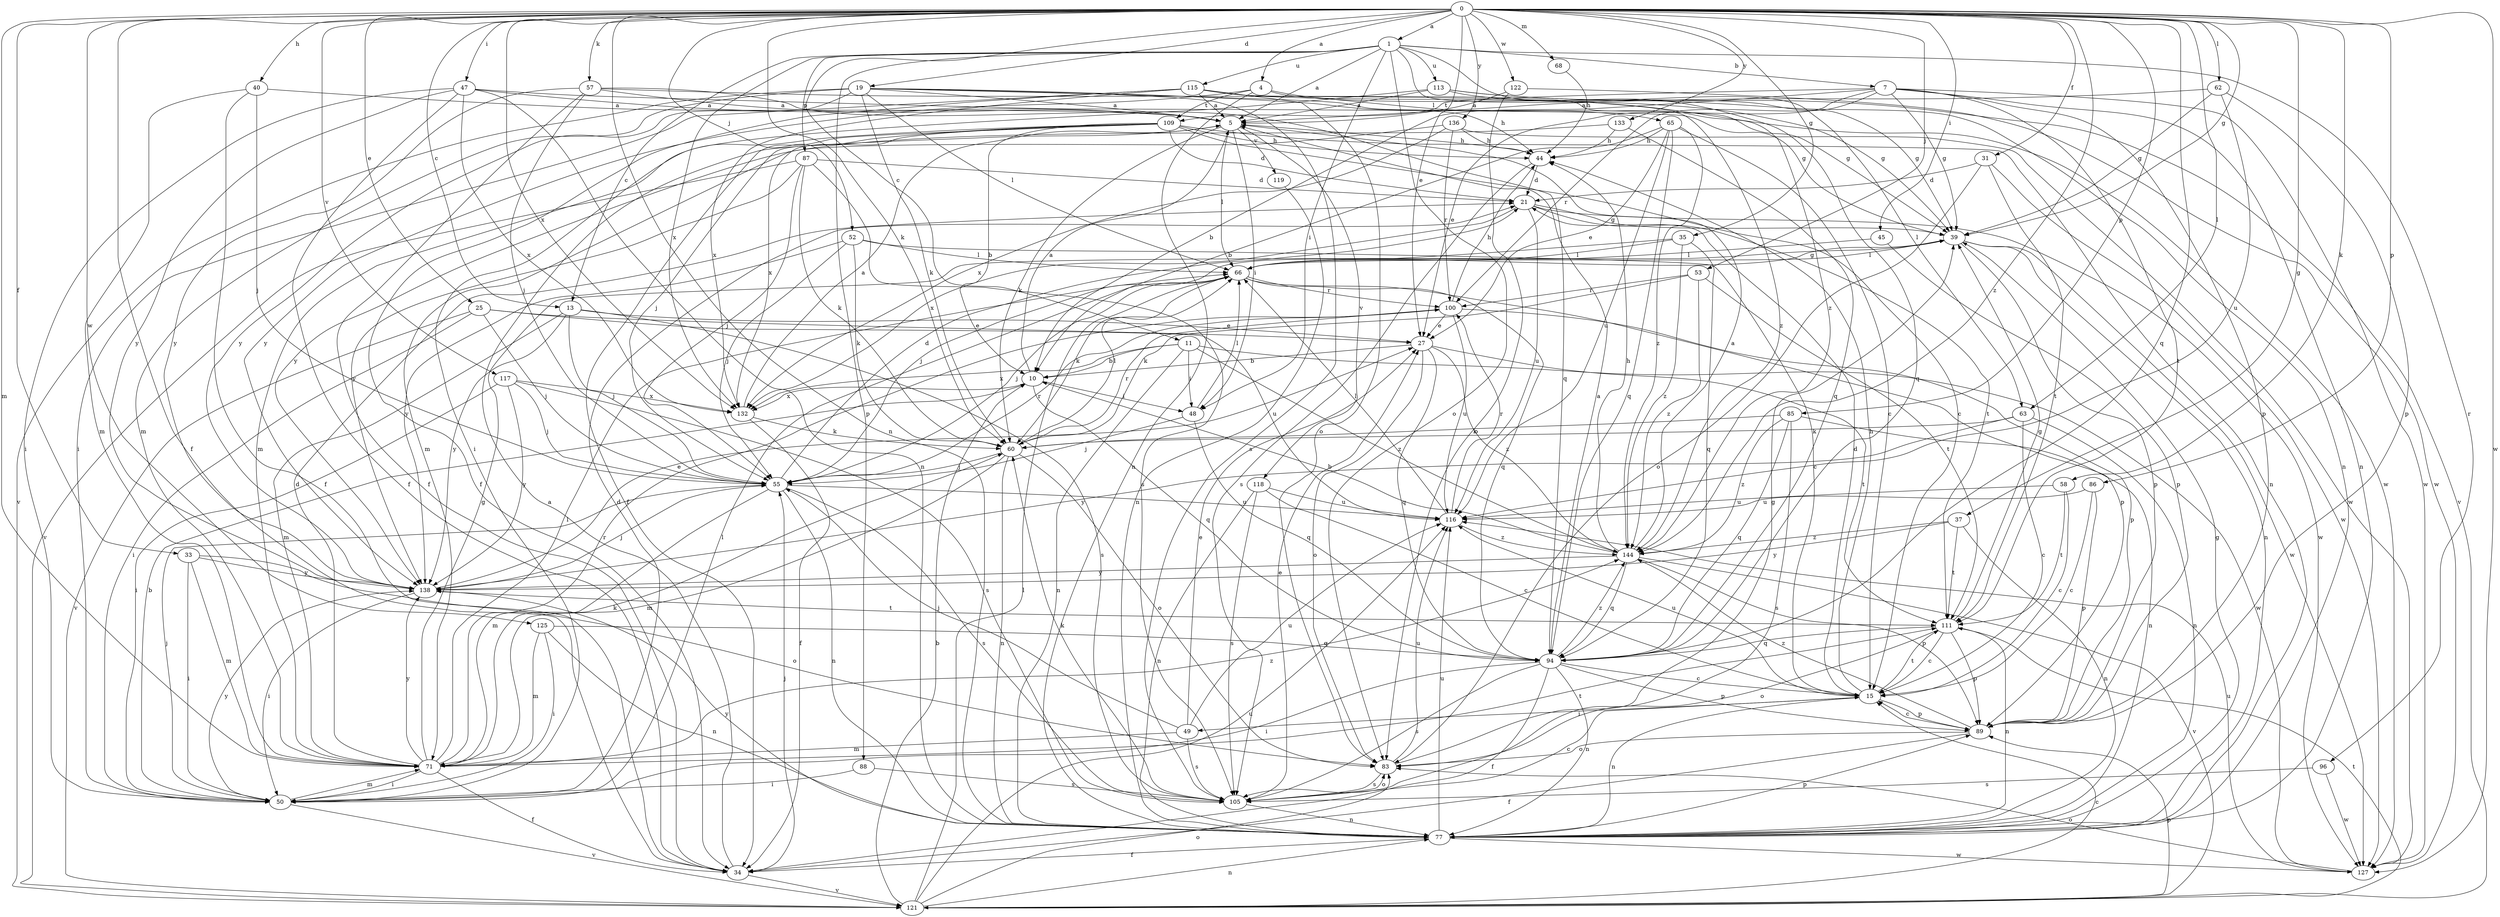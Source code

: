 strict digraph  {
0;
1;
4;
5;
7;
10;
11;
13;
15;
19;
21;
25;
27;
31;
33;
34;
35;
37;
39;
40;
44;
45;
47;
48;
49;
50;
52;
53;
55;
57;
58;
60;
62;
63;
65;
66;
68;
71;
77;
83;
85;
86;
87;
88;
89;
94;
96;
100;
105;
109;
111;
113;
115;
116;
117;
118;
119;
121;
122;
125;
127;
132;
133;
136;
138;
144;
0 -> 1  [label=a];
0 -> 4  [label=a];
0 -> 11  [label=c];
0 -> 13  [label=c];
0 -> 19  [label=d];
0 -> 25  [label=e];
0 -> 27  [label=e];
0 -> 31  [label=f];
0 -> 33  [label=f];
0 -> 34  [label=f];
0 -> 35  [label=g];
0 -> 37  [label=g];
0 -> 39  [label=g];
0 -> 40  [label=h];
0 -> 45  [label=i];
0 -> 47  [label=i];
0 -> 52  [label=j];
0 -> 53  [label=j];
0 -> 57  [label=k];
0 -> 58  [label=k];
0 -> 60  [label=k];
0 -> 62  [label=l];
0 -> 63  [label=l];
0 -> 68  [label=m];
0 -> 71  [label=m];
0 -> 77  [label=n];
0 -> 85  [label=p];
0 -> 86  [label=p];
0 -> 94  [label=q];
0 -> 117  [label=v];
0 -> 122  [label=w];
0 -> 125  [label=w];
0 -> 127  [label=w];
0 -> 132  [label=x];
0 -> 133  [label=y];
0 -> 136  [label=y];
0 -> 144  [label=z];
1 -> 5  [label=a];
1 -> 7  [label=b];
1 -> 13  [label=c];
1 -> 48  [label=i];
1 -> 63  [label=l];
1 -> 83  [label=o];
1 -> 87  [label=p];
1 -> 88  [label=p];
1 -> 96  [label=r];
1 -> 113  [label=u];
1 -> 115  [label=u];
1 -> 132  [label=x];
1 -> 144  [label=z];
4 -> 39  [label=g];
4 -> 65  [label=l];
4 -> 77  [label=n];
4 -> 109  [label=t];
4 -> 138  [label=y];
5 -> 44  [label=h];
5 -> 48  [label=i];
5 -> 60  [label=k];
5 -> 66  [label=l];
5 -> 118  [label=v];
5 -> 119  [label=v];
7 -> 10  [label=b];
7 -> 27  [label=e];
7 -> 39  [label=g];
7 -> 77  [label=n];
7 -> 89  [label=p];
7 -> 100  [label=r];
7 -> 109  [label=t];
7 -> 111  [label=t];
7 -> 127  [label=w];
10 -> 5  [label=a];
10 -> 48  [label=i];
10 -> 94  [label=q];
10 -> 132  [label=x];
11 -> 10  [label=b];
11 -> 48  [label=i];
11 -> 77  [label=n];
11 -> 127  [label=w];
11 -> 132  [label=x];
11 -> 144  [label=z];
13 -> 27  [label=e];
13 -> 55  [label=j];
13 -> 71  [label=m];
13 -> 105  [label=s];
13 -> 138  [label=y];
15 -> 21  [label=d];
15 -> 44  [label=h];
15 -> 49  [label=i];
15 -> 77  [label=n];
15 -> 89  [label=p];
15 -> 111  [label=t];
15 -> 116  [label=u];
19 -> 5  [label=a];
19 -> 39  [label=g];
19 -> 44  [label=h];
19 -> 60  [label=k];
19 -> 66  [label=l];
19 -> 71  [label=m];
19 -> 105  [label=s];
19 -> 121  [label=v];
19 -> 138  [label=y];
21 -> 39  [label=g];
21 -> 111  [label=t];
21 -> 116  [label=u];
21 -> 127  [label=w];
21 -> 132  [label=x];
25 -> 27  [label=e];
25 -> 50  [label=i];
25 -> 55  [label=j];
25 -> 116  [label=u];
25 -> 121  [label=v];
27 -> 10  [label=b];
27 -> 83  [label=o];
27 -> 94  [label=q];
27 -> 111  [label=t];
27 -> 144  [label=z];
31 -> 21  [label=d];
31 -> 83  [label=o];
31 -> 111  [label=t];
31 -> 127  [label=w];
33 -> 50  [label=i];
33 -> 71  [label=m];
33 -> 83  [label=o];
33 -> 138  [label=y];
34 -> 5  [label=a];
34 -> 55  [label=j];
34 -> 121  [label=v];
35 -> 55  [label=j];
35 -> 66  [label=l];
35 -> 94  [label=q];
35 -> 144  [label=z];
37 -> 77  [label=n];
37 -> 111  [label=t];
37 -> 138  [label=y];
37 -> 144  [label=z];
39 -> 66  [label=l];
39 -> 77  [label=n];
39 -> 89  [label=p];
39 -> 127  [label=w];
40 -> 5  [label=a];
40 -> 34  [label=f];
40 -> 55  [label=j];
40 -> 71  [label=m];
44 -> 21  [label=d];
44 -> 105  [label=s];
45 -> 66  [label=l];
45 -> 89  [label=p];
47 -> 5  [label=a];
47 -> 34  [label=f];
47 -> 39  [label=g];
47 -> 50  [label=i];
47 -> 77  [label=n];
47 -> 132  [label=x];
47 -> 138  [label=y];
48 -> 55  [label=j];
48 -> 66  [label=l];
48 -> 94  [label=q];
49 -> 27  [label=e];
49 -> 55  [label=j];
49 -> 71  [label=m];
49 -> 105  [label=s];
49 -> 116  [label=u];
50 -> 10  [label=b];
50 -> 21  [label=d];
50 -> 55  [label=j];
50 -> 66  [label=l];
50 -> 71  [label=m];
50 -> 121  [label=v];
50 -> 138  [label=y];
52 -> 15  [label=c];
52 -> 55  [label=j];
52 -> 60  [label=k];
52 -> 66  [label=l];
52 -> 138  [label=y];
53 -> 60  [label=k];
53 -> 100  [label=r];
53 -> 111  [label=t];
53 -> 144  [label=z];
55 -> 21  [label=d];
55 -> 71  [label=m];
55 -> 77  [label=n];
55 -> 100  [label=r];
55 -> 105  [label=s];
55 -> 116  [label=u];
57 -> 5  [label=a];
57 -> 34  [label=f];
57 -> 55  [label=j];
57 -> 94  [label=q];
57 -> 127  [label=w];
57 -> 138  [label=y];
58 -> 15  [label=c];
58 -> 111  [label=t];
58 -> 116  [label=u];
60 -> 55  [label=j];
60 -> 66  [label=l];
60 -> 71  [label=m];
60 -> 77  [label=n];
60 -> 83  [label=o];
60 -> 100  [label=r];
62 -> 5  [label=a];
62 -> 39  [label=g];
62 -> 89  [label=p];
62 -> 116  [label=u];
63 -> 15  [label=c];
63 -> 60  [label=k];
63 -> 77  [label=n];
63 -> 138  [label=y];
65 -> 10  [label=b];
65 -> 15  [label=c];
65 -> 27  [label=e];
65 -> 44  [label=h];
65 -> 94  [label=q];
65 -> 116  [label=u];
65 -> 144  [label=z];
66 -> 39  [label=g];
66 -> 55  [label=j];
66 -> 60  [label=k];
66 -> 89  [label=p];
66 -> 94  [label=q];
66 -> 100  [label=r];
68 -> 44  [label=h];
71 -> 21  [label=d];
71 -> 34  [label=f];
71 -> 39  [label=g];
71 -> 50  [label=i];
71 -> 60  [label=k];
71 -> 66  [label=l];
71 -> 100  [label=r];
71 -> 111  [label=t];
71 -> 138  [label=y];
71 -> 144  [label=z];
77 -> 34  [label=f];
77 -> 39  [label=g];
77 -> 89  [label=p];
77 -> 116  [label=u];
77 -> 127  [label=w];
77 -> 138  [label=y];
83 -> 39  [label=g];
83 -> 105  [label=s];
83 -> 116  [label=u];
85 -> 60  [label=k];
85 -> 77  [label=n];
85 -> 94  [label=q];
85 -> 105  [label=s];
85 -> 144  [label=z];
86 -> 15  [label=c];
86 -> 89  [label=p];
86 -> 116  [label=u];
87 -> 21  [label=d];
87 -> 55  [label=j];
87 -> 60  [label=k];
87 -> 105  [label=s];
87 -> 121  [label=v];
87 -> 138  [label=y];
88 -> 50  [label=i];
88 -> 105  [label=s];
89 -> 15  [label=c];
89 -> 34  [label=f];
89 -> 83  [label=o];
89 -> 144  [label=z];
94 -> 5  [label=a];
94 -> 15  [label=c];
94 -> 34  [label=f];
94 -> 50  [label=i];
94 -> 77  [label=n];
94 -> 89  [label=p];
94 -> 105  [label=s];
94 -> 144  [label=z];
96 -> 105  [label=s];
96 -> 127  [label=w];
100 -> 27  [label=e];
100 -> 44  [label=h];
100 -> 89  [label=p];
100 -> 116  [label=u];
105 -> 15  [label=c];
105 -> 27  [label=e];
105 -> 60  [label=k];
105 -> 77  [label=n];
105 -> 83  [label=o];
109 -> 10  [label=b];
109 -> 15  [label=c];
109 -> 21  [label=d];
109 -> 34  [label=f];
109 -> 44  [label=h];
109 -> 55  [label=j];
109 -> 71  [label=m];
109 -> 77  [label=n];
109 -> 132  [label=x];
111 -> 15  [label=c];
111 -> 39  [label=g];
111 -> 77  [label=n];
111 -> 83  [label=o];
111 -> 89  [label=p];
111 -> 94  [label=q];
113 -> 5  [label=a];
113 -> 50  [label=i];
113 -> 77  [label=n];
113 -> 94  [label=q];
113 -> 121  [label=v];
115 -> 5  [label=a];
115 -> 34  [label=f];
115 -> 39  [label=g];
115 -> 50  [label=i];
115 -> 83  [label=o];
115 -> 132  [label=x];
115 -> 144  [label=z];
116 -> 66  [label=l];
116 -> 100  [label=r];
116 -> 144  [label=z];
117 -> 50  [label=i];
117 -> 55  [label=j];
117 -> 105  [label=s];
117 -> 132  [label=x];
117 -> 138  [label=y];
118 -> 15  [label=c];
118 -> 77  [label=n];
118 -> 105  [label=s];
118 -> 116  [label=u];
119 -> 77  [label=n];
121 -> 10  [label=b];
121 -> 15  [label=c];
121 -> 66  [label=l];
121 -> 77  [label=n];
121 -> 83  [label=o];
121 -> 89  [label=p];
121 -> 111  [label=t];
121 -> 116  [label=u];
122 -> 5  [label=a];
122 -> 83  [label=o];
122 -> 127  [label=w];
125 -> 50  [label=i];
125 -> 71  [label=m];
125 -> 77  [label=n];
125 -> 94  [label=q];
127 -> 83  [label=o];
127 -> 116  [label=u];
132 -> 5  [label=a];
132 -> 34  [label=f];
132 -> 60  [label=k];
133 -> 44  [label=h];
133 -> 94  [label=q];
133 -> 138  [label=y];
136 -> 44  [label=h];
136 -> 71  [label=m];
136 -> 100  [label=r];
136 -> 127  [label=w];
136 -> 132  [label=x];
138 -> 27  [label=e];
138 -> 50  [label=i];
138 -> 55  [label=j];
138 -> 111  [label=t];
144 -> 5  [label=a];
144 -> 10  [label=b];
144 -> 44  [label=h];
144 -> 89  [label=p];
144 -> 94  [label=q];
144 -> 121  [label=v];
144 -> 138  [label=y];
}
